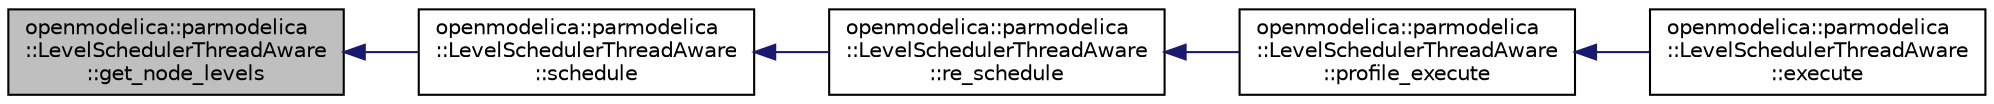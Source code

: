 digraph "openmodelica::parmodelica::LevelSchedulerThreadAware::get_node_levels"
{
  edge [fontname="Helvetica",fontsize="10",labelfontname="Helvetica",labelfontsize="10"];
  node [fontname="Helvetica",fontsize="10",shape=record];
  rankdir="LR";
  Node24 [label="openmodelica::parmodelica\l::LevelSchedulerThreadAware\l::get_node_levels",height=0.2,width=0.4,color="black", fillcolor="grey75", style="filled", fontcolor="black"];
  Node24 -> Node25 [dir="back",color="midnightblue",fontsize="10",style="solid",fontname="Helvetica"];
  Node25 [label="openmodelica::parmodelica\l::LevelSchedulerThreadAware\l::schedule",height=0.2,width=0.4,color="black", fillcolor="white", style="filled",URL="$d0/da7/classopenmodelica_1_1parmodelica_1_1_level_scheduler_thread_aware.html#a1acc2ee8d0201eb40571eaa3a1c9ba73"];
  Node25 -> Node26 [dir="back",color="midnightblue",fontsize="10",style="solid",fontname="Helvetica"];
  Node26 [label="openmodelica::parmodelica\l::LevelSchedulerThreadAware\l::re_schedule",height=0.2,width=0.4,color="black", fillcolor="white", style="filled",URL="$d0/da7/classopenmodelica_1_1parmodelica_1_1_level_scheduler_thread_aware.html#a1facc2190effd9111944360d335c77ba"];
  Node26 -> Node27 [dir="back",color="midnightblue",fontsize="10",style="solid",fontname="Helvetica"];
  Node27 [label="openmodelica::parmodelica\l::LevelSchedulerThreadAware\l::profile_execute",height=0.2,width=0.4,color="black", fillcolor="white", style="filled",URL="$d0/da7/classopenmodelica_1_1parmodelica_1_1_level_scheduler_thread_aware.html#ab3fac6e78ea0a39f1e51b67d74c25218"];
  Node27 -> Node28 [dir="back",color="midnightblue",fontsize="10",style="solid",fontname="Helvetica"];
  Node28 [label="openmodelica::parmodelica\l::LevelSchedulerThreadAware\l::execute",height=0.2,width=0.4,color="black", fillcolor="white", style="filled",URL="$d0/da7/classopenmodelica_1_1parmodelica_1_1_level_scheduler_thread_aware.html#a538ad47bec80c3a79ebd2c9ef71cc8b5"];
}
